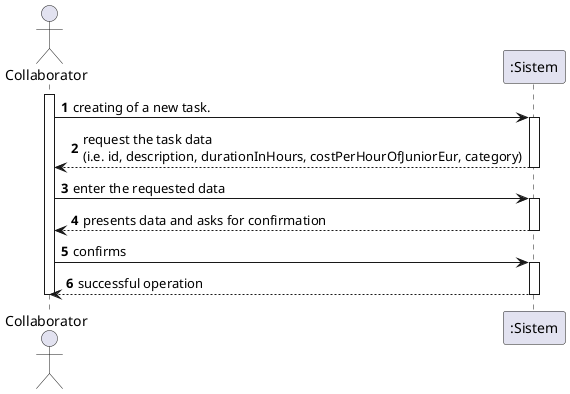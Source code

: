 @startuml
autonumber
actor Collaborator as C

activate C
C -> ":Sistem" : creating of a new task.
activate ":Sistem"
":Sistem" --> C : request the task data \n(i.e. id, description, durationInHours, costPerHourOfJuniorEur, category)
deactivate ":Sistem"

C -> ":Sistem" : enter the requested data
activate ":Sistem"
":Sistem" --> C : presents data and asks for confirmation
deactivate ":Sistem"

C -> ":Sistem" : confirms
activate ":Sistem"
":Sistem" --> C : successful operation
deactivate ":Sistem"

deactivate C
@enduml

